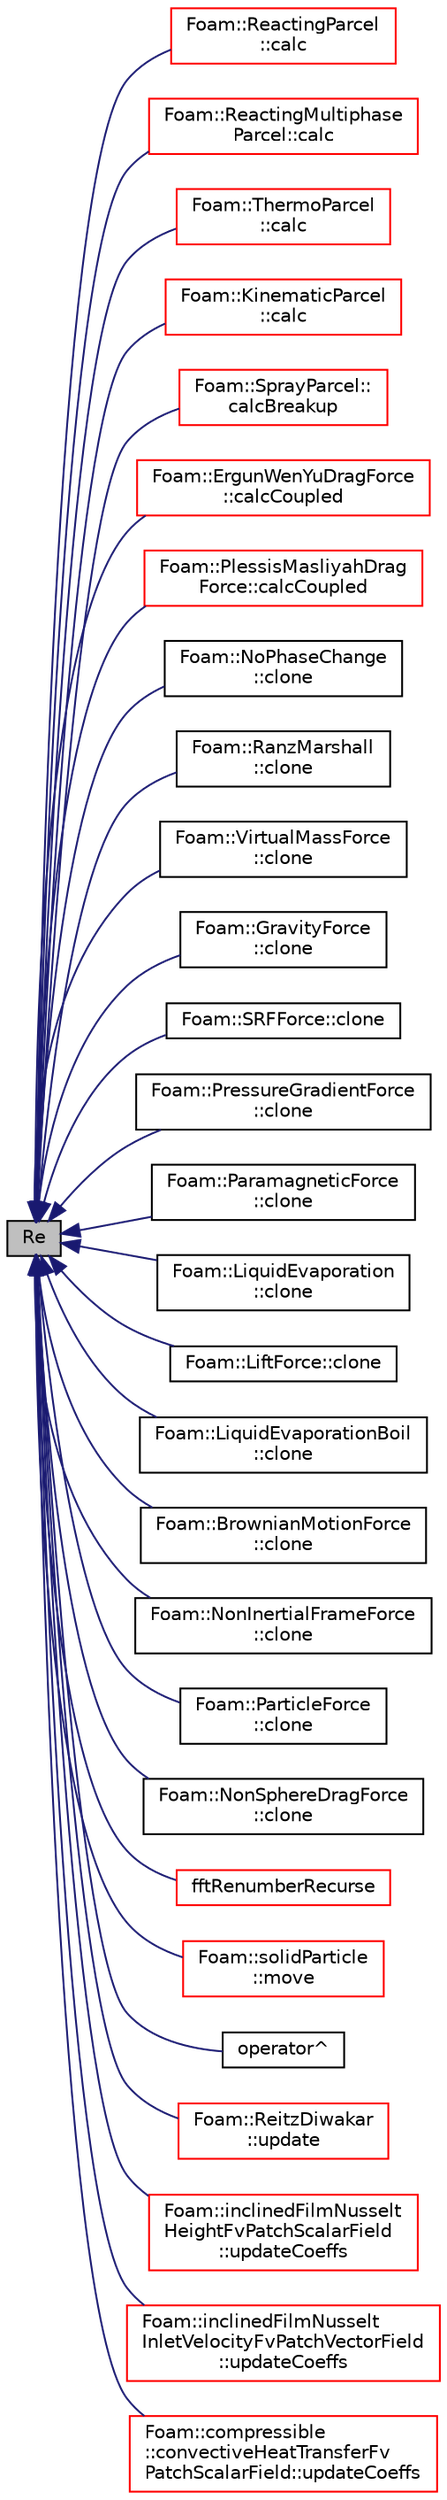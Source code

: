 digraph "Re"
{
  bgcolor="transparent";
  edge [fontname="Helvetica",fontsize="10",labelfontname="Helvetica",labelfontsize="10"];
  node [fontname="Helvetica",fontsize="10",shape=record];
  rankdir="LR";
  Node1 [label="Re",height=0.2,width=0.4,color="black", fillcolor="grey75", style="filled", fontcolor="black"];
  Node1 -> Node2 [dir="back",color="midnightblue",fontsize="10",style="solid",fontname="Helvetica"];
  Node2 [label="Foam::ReactingParcel\l::calc",height=0.2,width=0.4,color="red",URL="$a02096.html#a1c2aa9de8e2381d1a7be78bd687fd255",tooltip="Update parcel properties over the time interval. "];
  Node1 -> Node3 [dir="back",color="midnightblue",fontsize="10",style="solid",fontname="Helvetica"];
  Node3 [label="Foam::ReactingMultiphase\lParcel::calc",height=0.2,width=0.4,color="red",URL="$a02091.html#a1c2aa9de8e2381d1a7be78bd687fd255",tooltip="Update parcel properties over the time interval. "];
  Node1 -> Node4 [dir="back",color="midnightblue",fontsize="10",style="solid",fontname="Helvetica"];
  Node4 [label="Foam::ThermoParcel\l::calc",height=0.2,width=0.4,color="red",URL="$a02605.html#a1c2aa9de8e2381d1a7be78bd687fd255",tooltip="Update parcel properties over the time interval. "];
  Node1 -> Node5 [dir="back",color="midnightblue",fontsize="10",style="solid",fontname="Helvetica"];
  Node5 [label="Foam::KinematicParcel\l::calc",height=0.2,width=0.4,color="red",URL="$a01235.html#a1c2aa9de8e2381d1a7be78bd687fd255",tooltip="Update parcel properties over the time interval. "];
  Node1 -> Node6 [dir="back",color="midnightblue",fontsize="10",style="solid",fontname="Helvetica"];
  Node6 [label="Foam::SprayParcel::\lcalcBreakup",height=0.2,width=0.4,color="red",URL="$a02419.html#af788f9bd434c7cabde1b08a11956ae1a",tooltip="Correct parcel properties according to breakup model. "];
  Node1 -> Node7 [dir="back",color="midnightblue",fontsize="10",style="solid",fontname="Helvetica"];
  Node7 [label="Foam::ErgunWenYuDragForce\l::calcCoupled",height=0.2,width=0.4,color="red",URL="$a00674.html#ab75663629d97d97cca393a26248907c5",tooltip="Calculate the coupled force. "];
  Node1 -> Node8 [dir="back",color="midnightblue",fontsize="10",style="solid",fontname="Helvetica"];
  Node8 [label="Foam::PlessisMasliyahDrag\lForce::calcCoupled",height=0.2,width=0.4,color="red",URL="$a01864.html#ab75663629d97d97cca393a26248907c5",tooltip="Calculate the coupled force. "];
  Node1 -> Node9 [dir="back",color="midnightblue",fontsize="10",style="solid",fontname="Helvetica"];
  Node9 [label="Foam::NoPhaseChange\l::clone",height=0.2,width=0.4,color="black",URL="$a01641.html#a86b5624790a05204f3c15c78968015cd",tooltip="Construct and return a clone. "];
  Node1 -> Node10 [dir="back",color="midnightblue",fontsize="10",style="solid",fontname="Helvetica"];
  Node10 [label="Foam::RanzMarshall\l::clone",height=0.2,width=0.4,color="black",URL="$a02073.html#aa6b014be1c2efaac453886e31eb1493f",tooltip="Construct and return a clone. "];
  Node1 -> Node11 [dir="back",color="midnightblue",fontsize="10",style="solid",fontname="Helvetica"];
  Node11 [label="Foam::VirtualMassForce\l::clone",height=0.2,width=0.4,color="black",URL="$a02818.html#a693e72a907bfa6ade0eba5e4263c1e06",tooltip="Construct and return a clone. "];
  Node1 -> Node12 [dir="back",color="midnightblue",fontsize="10",style="solid",fontname="Helvetica"];
  Node12 [label="Foam::GravityForce\l::clone",height=0.2,width=0.4,color="black",URL="$a00948.html#a693e72a907bfa6ade0eba5e4263c1e06",tooltip="Construct and return a clone. "];
  Node1 -> Node13 [dir="back",color="midnightblue",fontsize="10",style="solid",fontname="Helvetica"];
  Node13 [label="Foam::SRFForce::clone",height=0.2,width=0.4,color="black",URL="$a02423.html#a693e72a907bfa6ade0eba5e4263c1e06",tooltip="Construct and return a clone. "];
  Node1 -> Node14 [dir="back",color="midnightblue",fontsize="10",style="solid",fontname="Helvetica"];
  Node14 [label="Foam::PressureGradientForce\l::clone",height=0.2,width=0.4,color="black",URL="$a01961.html#a693e72a907bfa6ade0eba5e4263c1e06",tooltip="Construct and return a clone. "];
  Node1 -> Node15 [dir="back",color="midnightblue",fontsize="10",style="solid",fontname="Helvetica"];
  Node15 [label="Foam::ParamagneticForce\l::clone",height=0.2,width=0.4,color="black",URL="$a01774.html#a693e72a907bfa6ade0eba5e4263c1e06",tooltip="Construct and return a clone. "];
  Node1 -> Node16 [dir="back",color="midnightblue",fontsize="10",style="solid",fontname="Helvetica"];
  Node16 [label="Foam::LiquidEvaporation\l::clone",height=0.2,width=0.4,color="black",URL="$a01357.html#a86b5624790a05204f3c15c78968015cd",tooltip="Construct and return a clone. "];
  Node1 -> Node17 [dir="back",color="midnightblue",fontsize="10",style="solid",fontname="Helvetica"];
  Node17 [label="Foam::LiftForce::clone",height=0.2,width=0.4,color="black",URL="$a01315.html#a693e72a907bfa6ade0eba5e4263c1e06",tooltip="Construct and return a clone. "];
  Node1 -> Node18 [dir="back",color="midnightblue",fontsize="10",style="solid",fontname="Helvetica"];
  Node18 [label="Foam::LiquidEvaporationBoil\l::clone",height=0.2,width=0.4,color="black",URL="$a01358.html#a86b5624790a05204f3c15c78968015cd",tooltip="Construct and return a clone. "];
  Node1 -> Node19 [dir="back",color="midnightblue",fontsize="10",style="solid",fontname="Helvetica"];
  Node19 [label="Foam::BrownianMotionForce\l::clone",height=0.2,width=0.4,color="black",URL="$a00162.html#a693e72a907bfa6ade0eba5e4263c1e06",tooltip="Construct and return a clone. "];
  Node1 -> Node20 [dir="back",color="midnightblue",fontsize="10",style="solid",fontname="Helvetica"];
  Node20 [label="Foam::NonInertialFrameForce\l::clone",height=0.2,width=0.4,color="black",URL="$a01624.html#a693e72a907bfa6ade0eba5e4263c1e06",tooltip="Construct and return a clone. "];
  Node1 -> Node21 [dir="back",color="midnightblue",fontsize="10",style="solid",fontname="Helvetica"];
  Node21 [label="Foam::ParticleForce\l::clone",height=0.2,width=0.4,color="black",URL="$a01783.html#a693e72a907bfa6ade0eba5e4263c1e06",tooltip="Construct and return a clone. "];
  Node1 -> Node22 [dir="back",color="midnightblue",fontsize="10",style="solid",fontname="Helvetica"];
  Node22 [label="Foam::NonSphereDragForce\l::clone",height=0.2,width=0.4,color="black",URL="$a01628.html#a693e72a907bfa6ade0eba5e4263c1e06",tooltip="Construct and return a clone. "];
  Node1 -> Node23 [dir="back",color="midnightblue",fontsize="10",style="solid",fontname="Helvetica"];
  Node23 [label="fftRenumberRecurse",height=0.2,width=0.4,color="red",URL="$a10758.html#a584800c8dc0beab1dbcab7bfb6e92da3"];
  Node1 -> Node24 [dir="back",color="midnightblue",fontsize="10",style="solid",fontname="Helvetica"];
  Node24 [label="Foam::solidParticle\l::move",height=0.2,width=0.4,color="red",URL="$a02381.html#aa3b793966d64802fdf262dd4d14d21ed",tooltip="Move. "];
  Node1 -> Node25 [dir="back",color="midnightblue",fontsize="10",style="solid",fontname="Helvetica"];
  Node25 [label="operator^",height=0.2,width=0.4,color="black",URL="$a10758.html#ac88b49f757f0da63b6d07d413c17dc8d"];
  Node1 -> Node26 [dir="back",color="midnightblue",fontsize="10",style="solid",fontname="Helvetica"];
  Node26 [label="Foam::ReitzDiwakar\l::update",height=0.2,width=0.4,color="red",URL="$a02155.html#af86a08f997bc779309ec7d00e914e292",tooltip="Update the parcel properties. "];
  Node1 -> Node27 [dir="back",color="midnightblue",fontsize="10",style="solid",fontname="Helvetica"];
  Node27 [label="Foam::inclinedFilmNusselt\lHeightFvPatchScalarField\l::updateCoeffs",height=0.2,width=0.4,color="red",URL="$a01042.html#a7e24eafac629d3733181cd942d4c902f",tooltip="Update the coefficients associated with the patch field. "];
  Node1 -> Node28 [dir="back",color="midnightblue",fontsize="10",style="solid",fontname="Helvetica"];
  Node28 [label="Foam::inclinedFilmNusselt\lInletVelocityFvPatchVectorField\l::updateCoeffs",height=0.2,width=0.4,color="red",URL="$a01043.html#a7e24eafac629d3733181cd942d4c902f",tooltip="Update the coefficients associated with the patch field. "];
  Node1 -> Node29 [dir="back",color="midnightblue",fontsize="10",style="solid",fontname="Helvetica"];
  Node29 [label="Foam::compressible\l::convectiveHeatTransferFv\lPatchScalarField::updateCoeffs",height=0.2,width=0.4,color="red",URL="$a00404.html#a7e24eafac629d3733181cd942d4c902f",tooltip="Update the coefficients associated with the patch field. "];
}
